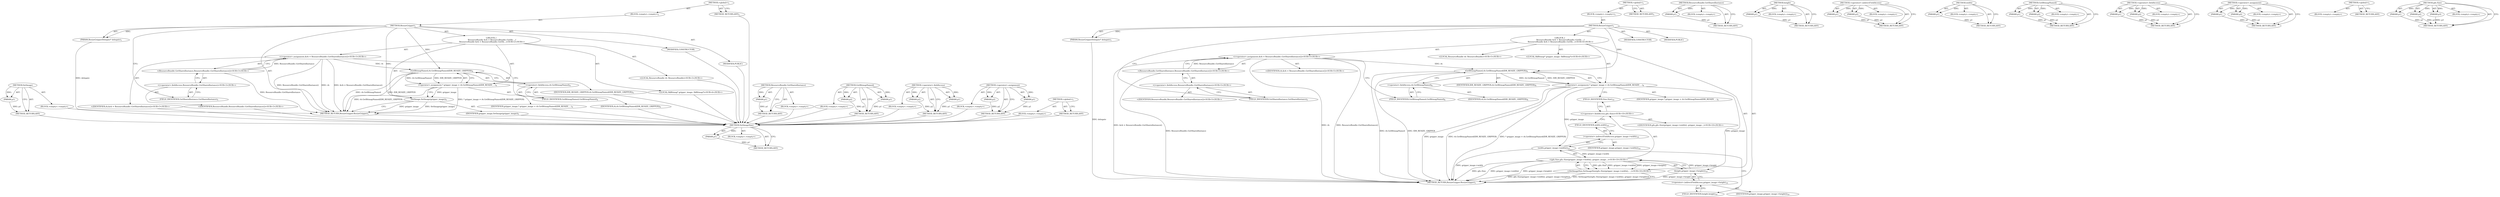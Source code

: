 digraph "gfx.Size" {
vulnerable_72 [label=<(METHOD,SetImage)>];
vulnerable_73 [label=<(PARAM,p1)>];
vulnerable_74 [label=<(BLOCK,&lt;empty&gt;,&lt;empty&gt;)>];
vulnerable_75 [label=<(METHOD_RETURN,ANY)>];
vulnerable_6 [label=<(METHOD,&lt;global&gt;)<SUB>1</SUB>>];
vulnerable_7 [label=<(BLOCK,&lt;empty&gt;,&lt;empty&gt;)<SUB>1</SUB>>];
vulnerable_8 [label=<(METHOD,ResizeGripper)<SUB>1</SUB>>];
vulnerable_9 [label=<(PARAM,ResizeGripperDelegate* delegate)<SUB>1</SUB>>];
vulnerable_10 [label="<(BLOCK,{
   ResourceBundle &amp;rb = ResourceBundle::GetSh...,{
   ResourceBundle &amp;rb = ResourceBundle::GetSh...)<SUB>2</SUB>>"];
vulnerable_11 [label="<(LOCAL,ResourceBundle rb: ResourceBundle)<SUB>3</SUB>>"];
vulnerable_12 [label="<(&lt;operator&gt;.assignment,&amp;rb = ResourceBundle::GetSharedInstance())<SUB>3</SUB>>"];
vulnerable_13 [label="<(IDENTIFIER,rb,&amp;rb = ResourceBundle::GetSharedInstance())<SUB>3</SUB>>"];
vulnerable_14 [label="<(ResourceBundle.GetSharedInstance,ResourceBundle::GetSharedInstance())<SUB>3</SUB>>"];
vulnerable_15 [label="<(&lt;operator&gt;.fieldAccess,ResourceBundle::GetSharedInstance)<SUB>3</SUB>>"];
vulnerable_16 [label="<(IDENTIFIER,ResourceBundle,ResourceBundle::GetSharedInstance())<SUB>3</SUB>>"];
vulnerable_17 [label=<(FIELD_IDENTIFIER,GetSharedInstance,GetSharedInstance)<SUB>3</SUB>>];
vulnerable_18 [label="<(LOCAL,SkBitmap* gripper_image: SkBitmap*)<SUB>4</SUB>>"];
vulnerable_19 [label=<(&lt;operator&gt;.assignment,* gripper_image = rb.GetBitmapNamed(IDR_RESIZE_...)<SUB>4</SUB>>];
vulnerable_20 [label=<(IDENTIFIER,gripper_image,* gripper_image = rb.GetBitmapNamed(IDR_RESIZE_...)<SUB>4</SUB>>];
vulnerable_21 [label=<(GetBitmapNamed,rb.GetBitmapNamed(IDR_RESIZE_GRIPPER))<SUB>4</SUB>>];
vulnerable_22 [label=<(&lt;operator&gt;.fieldAccess,rb.GetBitmapNamed)<SUB>4</SUB>>];
vulnerable_23 [label=<(IDENTIFIER,rb,rb.GetBitmapNamed(IDR_RESIZE_GRIPPER))<SUB>4</SUB>>];
vulnerable_24 [label=<(FIELD_IDENTIFIER,GetBitmapNamed,GetBitmapNamed)<SUB>4</SUB>>];
vulnerable_25 [label=<(IDENTIFIER,IDR_RESIZE_GRIPPER,rb.GetBitmapNamed(IDR_RESIZE_GRIPPER))<SUB>4</SUB>>];
vulnerable_26 [label=<(SetImage,SetImage(gripper_image))<SUB>5</SUB>>];
vulnerable_27 [label=<(IDENTIFIER,gripper_image,SetImage(gripper_image))<SUB>5</SUB>>];
vulnerable_28 [label=<(MODIFIER,CONSTRUCTOR)>];
vulnerable_29 [label=<(MODIFIER,PUBLIC)>];
vulnerable_30 [label=<(METHOD_RETURN,ResizeGripper.ResizeGripper)<SUB>1</SUB>>];
vulnerable_32 [label=<(METHOD_RETURN,ANY)<SUB>1</SUB>>];
vulnerable_58 [label=<(METHOD,ResourceBundle.GetSharedInstance)>];
vulnerable_59 [label=<(PARAM,p1)>];
vulnerable_60 [label=<(BLOCK,&lt;empty&gt;,&lt;empty&gt;)>];
vulnerable_61 [label=<(METHOD_RETURN,ANY)>];
vulnerable_67 [label=<(METHOD,GetBitmapNamed)>];
vulnerable_68 [label=<(PARAM,p1)>];
vulnerable_69 [label=<(PARAM,p2)>];
vulnerable_70 [label=<(BLOCK,&lt;empty&gt;,&lt;empty&gt;)>];
vulnerable_71 [label=<(METHOD_RETURN,ANY)>];
vulnerable_62 [label=<(METHOD,&lt;operator&gt;.fieldAccess)>];
vulnerable_63 [label=<(PARAM,p1)>];
vulnerable_64 [label=<(PARAM,p2)>];
vulnerable_65 [label=<(BLOCK,&lt;empty&gt;,&lt;empty&gt;)>];
vulnerable_66 [label=<(METHOD_RETURN,ANY)>];
vulnerable_53 [label=<(METHOD,&lt;operator&gt;.assignment)>];
vulnerable_54 [label=<(PARAM,p1)>];
vulnerable_55 [label=<(PARAM,p2)>];
vulnerable_56 [label=<(BLOCK,&lt;empty&gt;,&lt;empty&gt;)>];
vulnerable_57 [label=<(METHOD_RETURN,ANY)>];
vulnerable_47 [label=<(METHOD,&lt;global&gt;)<SUB>1</SUB>>];
vulnerable_48 [label=<(BLOCK,&lt;empty&gt;,&lt;empty&gt;)>];
vulnerable_49 [label=<(METHOD_RETURN,ANY)>];
fixed_85 [label=<(METHOD,SetImageSize)>];
fixed_86 [label=<(PARAM,p1)>];
fixed_87 [label=<(BLOCK,&lt;empty&gt;,&lt;empty&gt;)>];
fixed_88 [label=<(METHOD_RETURN,ANY)>];
fixed_6 [label=<(METHOD,&lt;global&gt;)<SUB>1</SUB>>];
fixed_7 [label=<(BLOCK,&lt;empty&gt;,&lt;empty&gt;)<SUB>1</SUB>>];
fixed_8 [label=<(METHOD,ResizeGripper)<SUB>1</SUB>>];
fixed_9 [label=<(PARAM,ResizeGripperDelegate* delegate)<SUB>1</SUB>>];
fixed_10 [label="<(BLOCK,{
   ResourceBundle &amp;rb = ResourceBundle::GetSh...,{
   ResourceBundle &amp;rb = ResourceBundle::GetSh...)<SUB>4</SUB>>"];
fixed_11 [label="<(LOCAL,ResourceBundle rb: ResourceBundle)<SUB>5</SUB>>"];
fixed_12 [label="<(&lt;operator&gt;.assignment,&amp;rb = ResourceBundle::GetSharedInstance())<SUB>5</SUB>>"];
fixed_13 [label="<(IDENTIFIER,rb,&amp;rb = ResourceBundle::GetSharedInstance())<SUB>5</SUB>>"];
fixed_14 [label="<(ResourceBundle.GetSharedInstance,ResourceBundle::GetSharedInstance())<SUB>5</SUB>>"];
fixed_15 [label="<(&lt;operator&gt;.fieldAccess,ResourceBundle::GetSharedInstance)<SUB>5</SUB>>"];
fixed_16 [label="<(IDENTIFIER,ResourceBundle,ResourceBundle::GetSharedInstance())<SUB>5</SUB>>"];
fixed_17 [label=<(FIELD_IDENTIFIER,GetSharedInstance,GetSharedInstance)<SUB>5</SUB>>];
fixed_18 [label="<(LOCAL,SkBitmap* gripper_image: SkBitmap*)<SUB>6</SUB>>"];
fixed_19 [label=<(&lt;operator&gt;.assignment,* gripper_image = rb.GetBitmapNamed(IDR_RESIZE_...)<SUB>6</SUB>>];
fixed_20 [label=<(IDENTIFIER,gripper_image,* gripper_image = rb.GetBitmapNamed(IDR_RESIZE_...)<SUB>6</SUB>>];
fixed_21 [label=<(GetBitmapNamed,rb.GetBitmapNamed(IDR_RESIZE_GRIPPER))<SUB>6</SUB>>];
fixed_22 [label=<(&lt;operator&gt;.fieldAccess,rb.GetBitmapNamed)<SUB>6</SUB>>];
fixed_23 [label=<(IDENTIFIER,rb,rb.GetBitmapNamed(IDR_RESIZE_GRIPPER))<SUB>6</SUB>>];
fixed_24 [label=<(FIELD_IDENTIFIER,GetBitmapNamed,GetBitmapNamed)<SUB>6</SUB>>];
fixed_25 [label=<(IDENTIFIER,IDR_RESIZE_GRIPPER,rb.GetBitmapNamed(IDR_RESIZE_GRIPPER))<SUB>6</SUB>>];
fixed_26 [label="<(SetImageSize,SetImageSize(gfx::Size(gripper_image-&gt;width(), ...)<SUB>10</SUB>>"];
fixed_27 [label="<(gfx.Size,gfx::Size(gripper_image-&gt;width(), gripper_image...)<SUB>10</SUB>>"];
fixed_28 [label="<(&lt;operator&gt;.fieldAccess,gfx::Size)<SUB>10</SUB>>"];
fixed_29 [label="<(IDENTIFIER,gfx,gfx::Size(gripper_image-&gt;width(), gripper_image...)<SUB>10</SUB>>"];
fixed_30 [label=<(FIELD_IDENTIFIER,Size,Size)<SUB>10</SUB>>];
fixed_31 [label=<(width,gripper_image-&gt;width())<SUB>10</SUB>>];
fixed_32 [label=<(&lt;operator&gt;.indirectFieldAccess,gripper_image-&gt;width)<SUB>10</SUB>>];
fixed_33 [label=<(IDENTIFIER,gripper_image,gripper_image-&gt;width())<SUB>10</SUB>>];
fixed_34 [label=<(FIELD_IDENTIFIER,width,width)<SUB>10</SUB>>];
fixed_35 [label=<(height,gripper_image-&gt;height())<SUB>10</SUB>>];
fixed_36 [label=<(&lt;operator&gt;.indirectFieldAccess,gripper_image-&gt;height)<SUB>10</SUB>>];
fixed_37 [label=<(IDENTIFIER,gripper_image,gripper_image-&gt;height())<SUB>10</SUB>>];
fixed_38 [label=<(FIELD_IDENTIFIER,height,height)<SUB>10</SUB>>];
fixed_39 [label=<(MODIFIER,CONSTRUCTOR)>];
fixed_40 [label=<(MODIFIER,PUBLIC)>];
fixed_41 [label=<(METHOD_RETURN,ResizeGripper.ResizeGripper)<SUB>1</SUB>>];
fixed_43 [label=<(METHOD_RETURN,ANY)<SUB>1</SUB>>];
fixed_71 [label=<(METHOD,ResourceBundle.GetSharedInstance)>];
fixed_72 [label=<(PARAM,p1)>];
fixed_73 [label=<(BLOCK,&lt;empty&gt;,&lt;empty&gt;)>];
fixed_74 [label=<(METHOD_RETURN,ANY)>];
fixed_104 [label=<(METHOD,height)>];
fixed_105 [label=<(PARAM,p1)>];
fixed_106 [label=<(BLOCK,&lt;empty&gt;,&lt;empty&gt;)>];
fixed_107 [label=<(METHOD_RETURN,ANY)>];
fixed_99 [label=<(METHOD,&lt;operator&gt;.indirectFieldAccess)>];
fixed_100 [label=<(PARAM,p1)>];
fixed_101 [label=<(PARAM,p2)>];
fixed_102 [label=<(BLOCK,&lt;empty&gt;,&lt;empty&gt;)>];
fixed_103 [label=<(METHOD_RETURN,ANY)>];
fixed_95 [label=<(METHOD,width)>];
fixed_96 [label=<(PARAM,p1)>];
fixed_97 [label=<(BLOCK,&lt;empty&gt;,&lt;empty&gt;)>];
fixed_98 [label=<(METHOD_RETURN,ANY)>];
fixed_80 [label=<(METHOD,GetBitmapNamed)>];
fixed_81 [label=<(PARAM,p1)>];
fixed_82 [label=<(PARAM,p2)>];
fixed_83 [label=<(BLOCK,&lt;empty&gt;,&lt;empty&gt;)>];
fixed_84 [label=<(METHOD_RETURN,ANY)>];
fixed_75 [label=<(METHOD,&lt;operator&gt;.fieldAccess)>];
fixed_76 [label=<(PARAM,p1)>];
fixed_77 [label=<(PARAM,p2)>];
fixed_78 [label=<(BLOCK,&lt;empty&gt;,&lt;empty&gt;)>];
fixed_79 [label=<(METHOD_RETURN,ANY)>];
fixed_66 [label=<(METHOD,&lt;operator&gt;.assignment)>];
fixed_67 [label=<(PARAM,p1)>];
fixed_68 [label=<(PARAM,p2)>];
fixed_69 [label=<(BLOCK,&lt;empty&gt;,&lt;empty&gt;)>];
fixed_70 [label=<(METHOD_RETURN,ANY)>];
fixed_60 [label=<(METHOD,&lt;global&gt;)<SUB>1</SUB>>];
fixed_61 [label=<(BLOCK,&lt;empty&gt;,&lt;empty&gt;)>];
fixed_62 [label=<(METHOD_RETURN,ANY)>];
fixed_89 [label=<(METHOD,gfx.Size)>];
fixed_90 [label=<(PARAM,p1)>];
fixed_91 [label=<(PARAM,p2)>];
fixed_92 [label=<(PARAM,p3)>];
fixed_93 [label=<(BLOCK,&lt;empty&gt;,&lt;empty&gt;)>];
fixed_94 [label=<(METHOD_RETURN,ANY)>];
vulnerable_72 -> vulnerable_73  [key=0, label="AST: "];
vulnerable_72 -> vulnerable_73  [key=1, label="DDG: "];
vulnerable_72 -> vulnerable_74  [key=0, label="AST: "];
vulnerable_72 -> vulnerable_75  [key=0, label="AST: "];
vulnerable_72 -> vulnerable_75  [key=1, label="CFG: "];
vulnerable_73 -> vulnerable_75  [key=0, label="DDG: p1"];
vulnerable_74 -> fixed_85  [key=0];
vulnerable_75 -> fixed_85  [key=0];
vulnerable_6 -> vulnerable_7  [key=0, label="AST: "];
vulnerable_6 -> vulnerable_32  [key=0, label="AST: "];
vulnerable_6 -> vulnerable_32  [key=1, label="CFG: "];
vulnerable_7 -> vulnerable_8  [key=0, label="AST: "];
vulnerable_8 -> vulnerable_9  [key=0, label="AST: "];
vulnerable_8 -> vulnerable_9  [key=1, label="DDG: "];
vulnerable_8 -> vulnerable_10  [key=0, label="AST: "];
vulnerable_8 -> vulnerable_28  [key=0, label="AST: "];
vulnerable_8 -> vulnerable_29  [key=0, label="AST: "];
vulnerable_8 -> vulnerable_30  [key=0, label="AST: "];
vulnerable_8 -> vulnerable_17  [key=0, label="CFG: "];
vulnerable_8 -> vulnerable_26  [key=0, label="DDG: "];
vulnerable_8 -> vulnerable_21  [key=0, label="DDG: "];
vulnerable_9 -> vulnerable_30  [key=0, label="DDG: delegate"];
vulnerable_10 -> vulnerable_11  [key=0, label="AST: "];
vulnerable_10 -> vulnerable_12  [key=0, label="AST: "];
vulnerable_10 -> vulnerable_18  [key=0, label="AST: "];
vulnerable_10 -> vulnerable_19  [key=0, label="AST: "];
vulnerable_10 -> vulnerable_26  [key=0, label="AST: "];
vulnerable_11 -> fixed_85  [key=0];
vulnerable_12 -> vulnerable_13  [key=0, label="AST: "];
vulnerable_12 -> vulnerable_14  [key=0, label="AST: "];
vulnerable_12 -> vulnerable_24  [key=0, label="CFG: "];
vulnerable_12 -> vulnerable_30  [key=0, label="DDG: rb"];
vulnerable_12 -> vulnerable_30  [key=1, label="DDG: ResourceBundle::GetSharedInstance()"];
vulnerable_12 -> vulnerable_30  [key=2, label="DDG: &amp;rb = ResourceBundle::GetSharedInstance()"];
vulnerable_12 -> vulnerable_21  [key=0, label="DDG: rb"];
vulnerable_13 -> fixed_85  [key=0];
vulnerable_14 -> vulnerable_15  [key=0, label="AST: "];
vulnerable_14 -> vulnerable_12  [key=0, label="CFG: "];
vulnerable_14 -> vulnerable_12  [key=1, label="DDG: ResourceBundle::GetSharedInstance"];
vulnerable_14 -> vulnerable_30  [key=0, label="DDG: ResourceBundle::GetSharedInstance"];
vulnerable_15 -> vulnerable_16  [key=0, label="AST: "];
vulnerable_15 -> vulnerable_17  [key=0, label="AST: "];
vulnerable_15 -> vulnerable_14  [key=0, label="CFG: "];
vulnerable_16 -> fixed_85  [key=0];
vulnerable_17 -> vulnerable_15  [key=0, label="CFG: "];
vulnerable_18 -> fixed_85  [key=0];
vulnerable_19 -> vulnerable_20  [key=0, label="AST: "];
vulnerable_19 -> vulnerable_21  [key=0, label="AST: "];
vulnerable_19 -> vulnerable_26  [key=0, label="CFG: "];
vulnerable_19 -> vulnerable_26  [key=1, label="DDG: gripper_image"];
vulnerable_19 -> vulnerable_30  [key=0, label="DDG: rb.GetBitmapNamed(IDR_RESIZE_GRIPPER)"];
vulnerable_19 -> vulnerable_30  [key=1, label="DDG: * gripper_image = rb.GetBitmapNamed(IDR_RESIZE_GRIPPER)"];
vulnerable_20 -> fixed_85  [key=0];
vulnerable_21 -> vulnerable_22  [key=0, label="AST: "];
vulnerable_21 -> vulnerable_25  [key=0, label="AST: "];
vulnerable_21 -> vulnerable_19  [key=0, label="CFG: "];
vulnerable_21 -> vulnerable_19  [key=1, label="DDG: rb.GetBitmapNamed"];
vulnerable_21 -> vulnerable_19  [key=2, label="DDG: IDR_RESIZE_GRIPPER"];
vulnerable_21 -> vulnerable_30  [key=0, label="DDG: rb.GetBitmapNamed"];
vulnerable_21 -> vulnerable_30  [key=1, label="DDG: IDR_RESIZE_GRIPPER"];
vulnerable_22 -> vulnerable_23  [key=0, label="AST: "];
vulnerable_22 -> vulnerable_24  [key=0, label="AST: "];
vulnerable_22 -> vulnerable_21  [key=0, label="CFG: "];
vulnerable_23 -> fixed_85  [key=0];
vulnerable_24 -> vulnerable_22  [key=0, label="CFG: "];
vulnerable_25 -> fixed_85  [key=0];
vulnerable_26 -> vulnerable_27  [key=0, label="AST: "];
vulnerable_26 -> vulnerable_30  [key=0, label="CFG: "];
vulnerable_26 -> vulnerable_30  [key=1, label="DDG: gripper_image"];
vulnerable_26 -> vulnerable_30  [key=2, label="DDG: SetImage(gripper_image)"];
vulnerable_27 -> fixed_85  [key=0];
vulnerable_28 -> fixed_85  [key=0];
vulnerable_29 -> fixed_85  [key=0];
vulnerable_30 -> fixed_85  [key=0];
vulnerable_32 -> fixed_85  [key=0];
vulnerable_58 -> vulnerable_59  [key=0, label="AST: "];
vulnerable_58 -> vulnerable_59  [key=1, label="DDG: "];
vulnerable_58 -> vulnerable_60  [key=0, label="AST: "];
vulnerable_58 -> vulnerable_61  [key=0, label="AST: "];
vulnerable_58 -> vulnerable_61  [key=1, label="CFG: "];
vulnerable_59 -> vulnerable_61  [key=0, label="DDG: p1"];
vulnerable_60 -> fixed_85  [key=0];
vulnerable_61 -> fixed_85  [key=0];
vulnerable_67 -> vulnerable_68  [key=0, label="AST: "];
vulnerable_67 -> vulnerable_68  [key=1, label="DDG: "];
vulnerable_67 -> vulnerable_70  [key=0, label="AST: "];
vulnerable_67 -> vulnerable_69  [key=0, label="AST: "];
vulnerable_67 -> vulnerable_69  [key=1, label="DDG: "];
vulnerable_67 -> vulnerable_71  [key=0, label="AST: "];
vulnerable_67 -> vulnerable_71  [key=1, label="CFG: "];
vulnerable_68 -> vulnerable_71  [key=0, label="DDG: p1"];
vulnerable_69 -> vulnerable_71  [key=0, label="DDG: p2"];
vulnerable_70 -> fixed_85  [key=0];
vulnerable_71 -> fixed_85  [key=0];
vulnerable_62 -> vulnerable_63  [key=0, label="AST: "];
vulnerable_62 -> vulnerable_63  [key=1, label="DDG: "];
vulnerable_62 -> vulnerable_65  [key=0, label="AST: "];
vulnerable_62 -> vulnerable_64  [key=0, label="AST: "];
vulnerable_62 -> vulnerable_64  [key=1, label="DDG: "];
vulnerable_62 -> vulnerable_66  [key=0, label="AST: "];
vulnerable_62 -> vulnerable_66  [key=1, label="CFG: "];
vulnerable_63 -> vulnerable_66  [key=0, label="DDG: p1"];
vulnerable_64 -> vulnerable_66  [key=0, label="DDG: p2"];
vulnerable_65 -> fixed_85  [key=0];
vulnerable_66 -> fixed_85  [key=0];
vulnerable_53 -> vulnerable_54  [key=0, label="AST: "];
vulnerable_53 -> vulnerable_54  [key=1, label="DDG: "];
vulnerable_53 -> vulnerable_56  [key=0, label="AST: "];
vulnerable_53 -> vulnerable_55  [key=0, label="AST: "];
vulnerable_53 -> vulnerable_55  [key=1, label="DDG: "];
vulnerable_53 -> vulnerable_57  [key=0, label="AST: "];
vulnerable_53 -> vulnerable_57  [key=1, label="CFG: "];
vulnerable_54 -> vulnerable_57  [key=0, label="DDG: p1"];
vulnerable_55 -> vulnerable_57  [key=0, label="DDG: p2"];
vulnerable_56 -> fixed_85  [key=0];
vulnerable_57 -> fixed_85  [key=0];
vulnerable_47 -> vulnerable_48  [key=0, label="AST: "];
vulnerable_47 -> vulnerable_49  [key=0, label="AST: "];
vulnerable_47 -> vulnerable_49  [key=1, label="CFG: "];
vulnerable_48 -> fixed_85  [key=0];
vulnerable_49 -> fixed_85  [key=0];
fixed_85 -> fixed_86  [key=0, label="AST: "];
fixed_85 -> fixed_86  [key=1, label="DDG: "];
fixed_85 -> fixed_87  [key=0, label="AST: "];
fixed_85 -> fixed_88  [key=0, label="AST: "];
fixed_85 -> fixed_88  [key=1, label="CFG: "];
fixed_86 -> fixed_88  [key=0, label="DDG: p1"];
fixed_6 -> fixed_7  [key=0, label="AST: "];
fixed_6 -> fixed_43  [key=0, label="AST: "];
fixed_6 -> fixed_43  [key=1, label="CFG: "];
fixed_7 -> fixed_8  [key=0, label="AST: "];
fixed_8 -> fixed_9  [key=0, label="AST: "];
fixed_8 -> fixed_9  [key=1, label="DDG: "];
fixed_8 -> fixed_10  [key=0, label="AST: "];
fixed_8 -> fixed_39  [key=0, label="AST: "];
fixed_8 -> fixed_40  [key=0, label="AST: "];
fixed_8 -> fixed_41  [key=0, label="AST: "];
fixed_8 -> fixed_17  [key=0, label="CFG: "];
fixed_8 -> fixed_21  [key=0, label="DDG: "];
fixed_9 -> fixed_41  [key=0, label="DDG: delegate"];
fixed_10 -> fixed_11  [key=0, label="AST: "];
fixed_10 -> fixed_12  [key=0, label="AST: "];
fixed_10 -> fixed_18  [key=0, label="AST: "];
fixed_10 -> fixed_19  [key=0, label="AST: "];
fixed_10 -> fixed_26  [key=0, label="AST: "];
fixed_12 -> fixed_13  [key=0, label="AST: "];
fixed_12 -> fixed_14  [key=0, label="AST: "];
fixed_12 -> fixed_24  [key=0, label="CFG: "];
fixed_12 -> fixed_41  [key=0, label="DDG: rb"];
fixed_12 -> fixed_41  [key=1, label="DDG: ResourceBundle::GetSharedInstance()"];
fixed_12 -> fixed_41  [key=2, label="DDG: &amp;rb = ResourceBundle::GetSharedInstance()"];
fixed_12 -> fixed_21  [key=0, label="DDG: rb"];
fixed_14 -> fixed_15  [key=0, label="AST: "];
fixed_14 -> fixed_12  [key=0, label="CFG: "];
fixed_14 -> fixed_12  [key=1, label="DDG: ResourceBundle::GetSharedInstance"];
fixed_14 -> fixed_41  [key=0, label="DDG: ResourceBundle::GetSharedInstance"];
fixed_15 -> fixed_16  [key=0, label="AST: "];
fixed_15 -> fixed_17  [key=0, label="AST: "];
fixed_15 -> fixed_14  [key=0, label="CFG: "];
fixed_17 -> fixed_15  [key=0, label="CFG: "];
fixed_19 -> fixed_20  [key=0, label="AST: "];
fixed_19 -> fixed_21  [key=0, label="AST: "];
fixed_19 -> fixed_30  [key=0, label="CFG: "];
fixed_19 -> fixed_41  [key=0, label="DDG: gripper_image"];
fixed_19 -> fixed_41  [key=1, label="DDG: rb.GetBitmapNamed(IDR_RESIZE_GRIPPER)"];
fixed_19 -> fixed_41  [key=2, label="DDG: * gripper_image = rb.GetBitmapNamed(IDR_RESIZE_GRIPPER)"];
fixed_19 -> fixed_31  [key=0, label="DDG: gripper_image"];
fixed_19 -> fixed_35  [key=0, label="DDG: gripper_image"];
fixed_21 -> fixed_22  [key=0, label="AST: "];
fixed_21 -> fixed_25  [key=0, label="AST: "];
fixed_21 -> fixed_19  [key=0, label="CFG: "];
fixed_21 -> fixed_19  [key=1, label="DDG: rb.GetBitmapNamed"];
fixed_21 -> fixed_19  [key=2, label="DDG: IDR_RESIZE_GRIPPER"];
fixed_21 -> fixed_41  [key=0, label="DDG: rb.GetBitmapNamed"];
fixed_21 -> fixed_41  [key=1, label="DDG: IDR_RESIZE_GRIPPER"];
fixed_22 -> fixed_23  [key=0, label="AST: "];
fixed_22 -> fixed_24  [key=0, label="AST: "];
fixed_22 -> fixed_21  [key=0, label="CFG: "];
fixed_24 -> fixed_22  [key=0, label="CFG: "];
fixed_26 -> fixed_27  [key=0, label="AST: "];
fixed_26 -> fixed_41  [key=0, label="CFG: "];
fixed_26 -> fixed_41  [key=1, label="DDG: gfx::Size(gripper_image-&gt;width(), gripper_image-&gt;height())"];
fixed_26 -> fixed_41  [key=2, label="DDG: SetImageSize(gfx::Size(gripper_image-&gt;width(), gripper_image-&gt;height()))"];
fixed_27 -> fixed_28  [key=0, label="AST: "];
fixed_27 -> fixed_31  [key=0, label="AST: "];
fixed_27 -> fixed_35  [key=0, label="AST: "];
fixed_27 -> fixed_26  [key=0, label="CFG: "];
fixed_27 -> fixed_26  [key=1, label="DDG: gfx::Size"];
fixed_27 -> fixed_26  [key=2, label="DDG: gripper_image-&gt;width()"];
fixed_27 -> fixed_26  [key=3, label="DDG: gripper_image-&gt;height()"];
fixed_27 -> fixed_41  [key=0, label="DDG: gfx::Size"];
fixed_27 -> fixed_41  [key=1, label="DDG: gripper_image-&gt;width()"];
fixed_27 -> fixed_41  [key=2, label="DDG: gripper_image-&gt;height()"];
fixed_28 -> fixed_29  [key=0, label="AST: "];
fixed_28 -> fixed_30  [key=0, label="AST: "];
fixed_28 -> fixed_34  [key=0, label="CFG: "];
fixed_30 -> fixed_28  [key=0, label="CFG: "];
fixed_31 -> fixed_32  [key=0, label="AST: "];
fixed_31 -> fixed_38  [key=0, label="CFG: "];
fixed_31 -> fixed_41  [key=0, label="DDG: gripper_image-&gt;width"];
fixed_31 -> fixed_27  [key=0, label="DDG: gripper_image-&gt;width"];
fixed_32 -> fixed_33  [key=0, label="AST: "];
fixed_32 -> fixed_34  [key=0, label="AST: "];
fixed_32 -> fixed_31  [key=0, label="CFG: "];
fixed_34 -> fixed_32  [key=0, label="CFG: "];
fixed_35 -> fixed_36  [key=0, label="AST: "];
fixed_35 -> fixed_27  [key=0, label="CFG: "];
fixed_35 -> fixed_27  [key=1, label="DDG: gripper_image-&gt;height"];
fixed_35 -> fixed_41  [key=0, label="DDG: gripper_image-&gt;height"];
fixed_36 -> fixed_37  [key=0, label="AST: "];
fixed_36 -> fixed_38  [key=0, label="AST: "];
fixed_36 -> fixed_35  [key=0, label="CFG: "];
fixed_38 -> fixed_36  [key=0, label="CFG: "];
fixed_71 -> fixed_72  [key=0, label="AST: "];
fixed_71 -> fixed_72  [key=1, label="DDG: "];
fixed_71 -> fixed_73  [key=0, label="AST: "];
fixed_71 -> fixed_74  [key=0, label="AST: "];
fixed_71 -> fixed_74  [key=1, label="CFG: "];
fixed_72 -> fixed_74  [key=0, label="DDG: p1"];
fixed_104 -> fixed_105  [key=0, label="AST: "];
fixed_104 -> fixed_105  [key=1, label="DDG: "];
fixed_104 -> fixed_106  [key=0, label="AST: "];
fixed_104 -> fixed_107  [key=0, label="AST: "];
fixed_104 -> fixed_107  [key=1, label="CFG: "];
fixed_105 -> fixed_107  [key=0, label="DDG: p1"];
fixed_99 -> fixed_100  [key=0, label="AST: "];
fixed_99 -> fixed_100  [key=1, label="DDG: "];
fixed_99 -> fixed_102  [key=0, label="AST: "];
fixed_99 -> fixed_101  [key=0, label="AST: "];
fixed_99 -> fixed_101  [key=1, label="DDG: "];
fixed_99 -> fixed_103  [key=0, label="AST: "];
fixed_99 -> fixed_103  [key=1, label="CFG: "];
fixed_100 -> fixed_103  [key=0, label="DDG: p1"];
fixed_101 -> fixed_103  [key=0, label="DDG: p2"];
fixed_95 -> fixed_96  [key=0, label="AST: "];
fixed_95 -> fixed_96  [key=1, label="DDG: "];
fixed_95 -> fixed_97  [key=0, label="AST: "];
fixed_95 -> fixed_98  [key=0, label="AST: "];
fixed_95 -> fixed_98  [key=1, label="CFG: "];
fixed_96 -> fixed_98  [key=0, label="DDG: p1"];
fixed_80 -> fixed_81  [key=0, label="AST: "];
fixed_80 -> fixed_81  [key=1, label="DDG: "];
fixed_80 -> fixed_83  [key=0, label="AST: "];
fixed_80 -> fixed_82  [key=0, label="AST: "];
fixed_80 -> fixed_82  [key=1, label="DDG: "];
fixed_80 -> fixed_84  [key=0, label="AST: "];
fixed_80 -> fixed_84  [key=1, label="CFG: "];
fixed_81 -> fixed_84  [key=0, label="DDG: p1"];
fixed_82 -> fixed_84  [key=0, label="DDG: p2"];
fixed_75 -> fixed_76  [key=0, label="AST: "];
fixed_75 -> fixed_76  [key=1, label="DDG: "];
fixed_75 -> fixed_78  [key=0, label="AST: "];
fixed_75 -> fixed_77  [key=0, label="AST: "];
fixed_75 -> fixed_77  [key=1, label="DDG: "];
fixed_75 -> fixed_79  [key=0, label="AST: "];
fixed_75 -> fixed_79  [key=1, label="CFG: "];
fixed_76 -> fixed_79  [key=0, label="DDG: p1"];
fixed_77 -> fixed_79  [key=0, label="DDG: p2"];
fixed_66 -> fixed_67  [key=0, label="AST: "];
fixed_66 -> fixed_67  [key=1, label="DDG: "];
fixed_66 -> fixed_69  [key=0, label="AST: "];
fixed_66 -> fixed_68  [key=0, label="AST: "];
fixed_66 -> fixed_68  [key=1, label="DDG: "];
fixed_66 -> fixed_70  [key=0, label="AST: "];
fixed_66 -> fixed_70  [key=1, label="CFG: "];
fixed_67 -> fixed_70  [key=0, label="DDG: p1"];
fixed_68 -> fixed_70  [key=0, label="DDG: p2"];
fixed_60 -> fixed_61  [key=0, label="AST: "];
fixed_60 -> fixed_62  [key=0, label="AST: "];
fixed_60 -> fixed_62  [key=1, label="CFG: "];
fixed_89 -> fixed_90  [key=0, label="AST: "];
fixed_89 -> fixed_90  [key=1, label="DDG: "];
fixed_89 -> fixed_93  [key=0, label="AST: "];
fixed_89 -> fixed_91  [key=0, label="AST: "];
fixed_89 -> fixed_91  [key=1, label="DDG: "];
fixed_89 -> fixed_94  [key=0, label="AST: "];
fixed_89 -> fixed_94  [key=1, label="CFG: "];
fixed_89 -> fixed_92  [key=0, label="AST: "];
fixed_89 -> fixed_92  [key=1, label="DDG: "];
fixed_90 -> fixed_94  [key=0, label="DDG: p1"];
fixed_91 -> fixed_94  [key=0, label="DDG: p2"];
fixed_92 -> fixed_94  [key=0, label="DDG: p3"];
}
